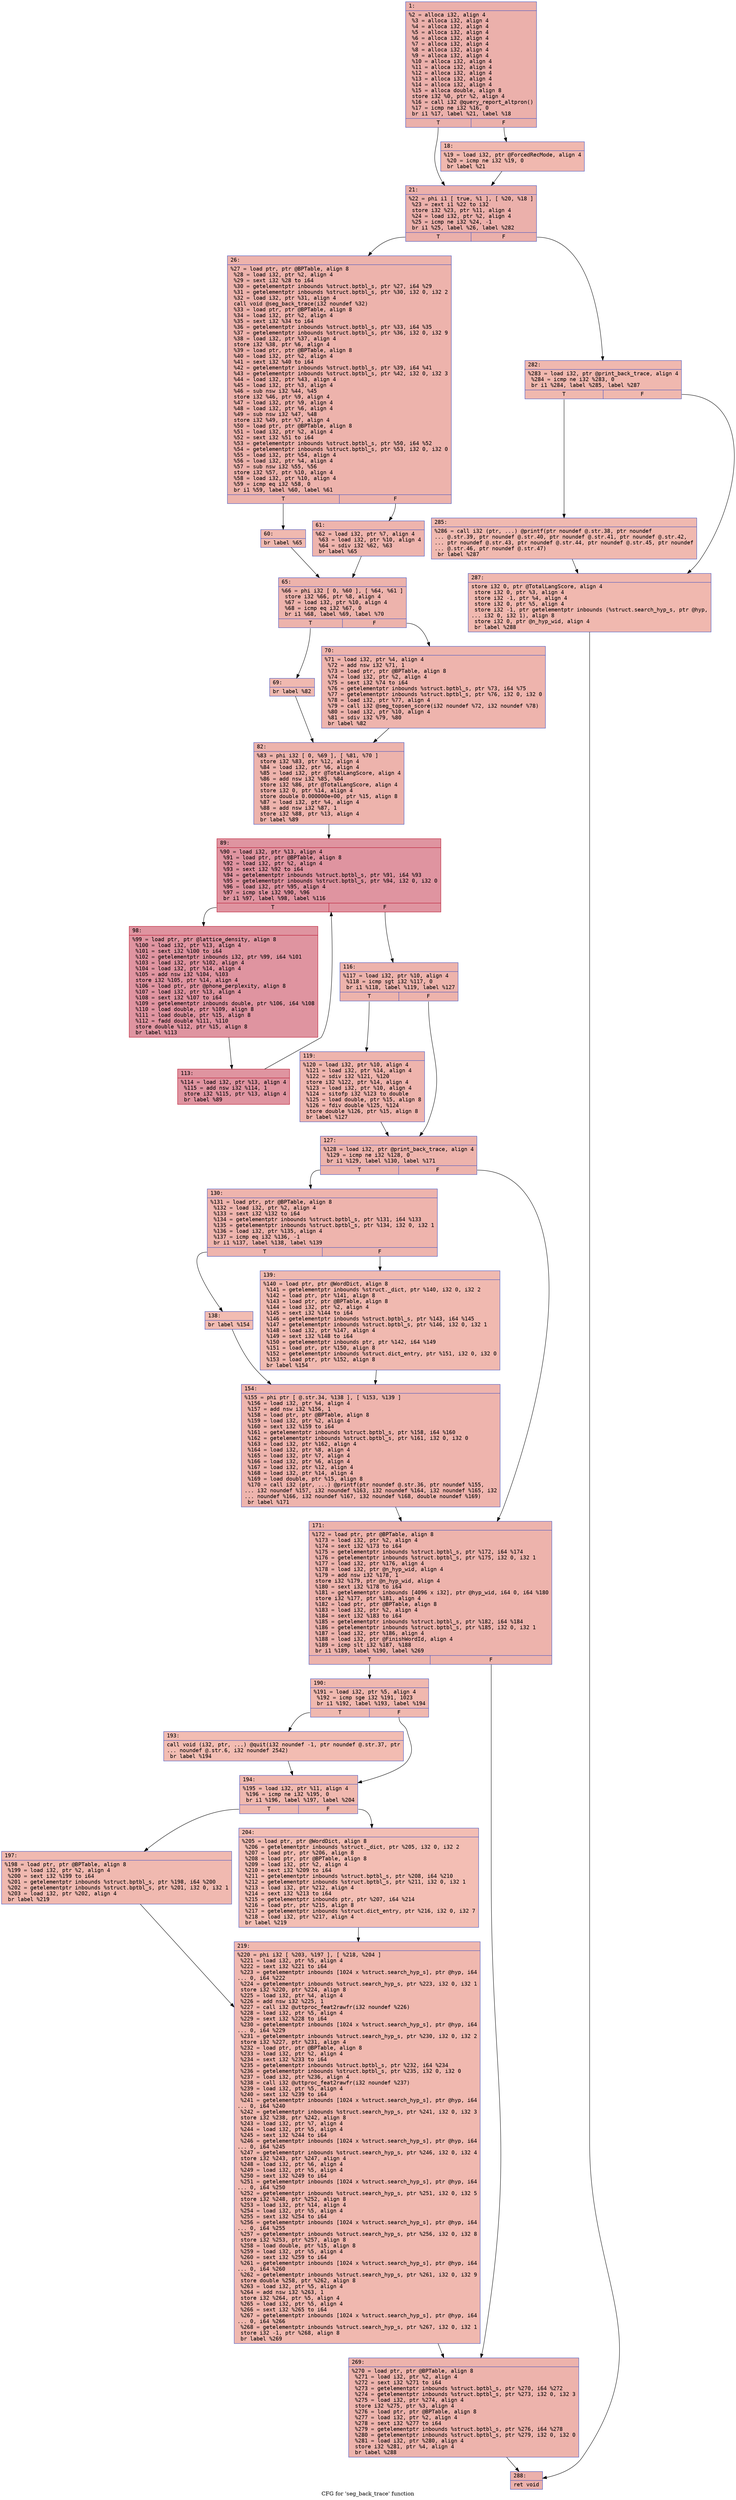 digraph "CFG for 'seg_back_trace' function" {
	label="CFG for 'seg_back_trace' function";

	Node0x600002039db0 [shape=record,color="#3d50c3ff", style=filled, fillcolor="#d24b4070" fontname="Courier",label="{1:\l|  %2 = alloca i32, align 4\l  %3 = alloca i32, align 4\l  %4 = alloca i32, align 4\l  %5 = alloca i32, align 4\l  %6 = alloca i32, align 4\l  %7 = alloca i32, align 4\l  %8 = alloca i32, align 4\l  %9 = alloca i32, align 4\l  %10 = alloca i32, align 4\l  %11 = alloca i32, align 4\l  %12 = alloca i32, align 4\l  %13 = alloca i32, align 4\l  %14 = alloca i32, align 4\l  %15 = alloca double, align 8\l  store i32 %0, ptr %2, align 4\l  %16 = call i32 @query_report_altpron()\l  %17 = icmp ne i32 %16, 0\l  br i1 %17, label %21, label %18\l|{<s0>T|<s1>F}}"];
	Node0x600002039db0:s0 -> Node0x600002039ea0[tooltip="1 -> 21\nProbability 62.50%" ];
	Node0x600002039db0:s1 -> Node0x600002039e50[tooltip="1 -> 18\nProbability 37.50%" ];
	Node0x600002039e50 [shape=record,color="#3d50c3ff", style=filled, fillcolor="#dc5d4a70" fontname="Courier",label="{18:\l|  %19 = load i32, ptr @ForcedRecMode, align 4\l  %20 = icmp ne i32 %19, 0\l  br label %21\l}"];
	Node0x600002039e50 -> Node0x600002039ea0[tooltip="18 -> 21\nProbability 100.00%" ];
	Node0x600002039ea0 [shape=record,color="#3d50c3ff", style=filled, fillcolor="#d24b4070" fontname="Courier",label="{21:\l|  %22 = phi i1 [ true, %1 ], [ %20, %18 ]\l  %23 = zext i1 %22 to i32\l  store i32 %23, ptr %11, align 4\l  %24 = load i32, ptr %2, align 4\l  %25 = icmp ne i32 %24, -1\l  br i1 %25, label %26, label %282\l|{<s0>T|<s1>F}}"];
	Node0x600002039ea0:s0 -> Node0x600002039ef0[tooltip="21 -> 26\nProbability 62.50%" ];
	Node0x600002039ea0:s1 -> Node0x60000203a6c0[tooltip="21 -> 282\nProbability 37.50%" ];
	Node0x600002039ef0 [shape=record,color="#3d50c3ff", style=filled, fillcolor="#d6524470" fontname="Courier",label="{26:\l|  %27 = load ptr, ptr @BPTable, align 8\l  %28 = load i32, ptr %2, align 4\l  %29 = sext i32 %28 to i64\l  %30 = getelementptr inbounds %struct.bptbl_s, ptr %27, i64 %29\l  %31 = getelementptr inbounds %struct.bptbl_s, ptr %30, i32 0, i32 2\l  %32 = load i32, ptr %31, align 4\l  call void @seg_back_trace(i32 noundef %32)\l  %33 = load ptr, ptr @BPTable, align 8\l  %34 = load i32, ptr %2, align 4\l  %35 = sext i32 %34 to i64\l  %36 = getelementptr inbounds %struct.bptbl_s, ptr %33, i64 %35\l  %37 = getelementptr inbounds %struct.bptbl_s, ptr %36, i32 0, i32 9\l  %38 = load i32, ptr %37, align 4\l  store i32 %38, ptr %6, align 4\l  %39 = load ptr, ptr @BPTable, align 8\l  %40 = load i32, ptr %2, align 4\l  %41 = sext i32 %40 to i64\l  %42 = getelementptr inbounds %struct.bptbl_s, ptr %39, i64 %41\l  %43 = getelementptr inbounds %struct.bptbl_s, ptr %42, i32 0, i32 3\l  %44 = load i32, ptr %43, align 4\l  %45 = load i32, ptr %3, align 4\l  %46 = sub nsw i32 %44, %45\l  store i32 %46, ptr %9, align 4\l  %47 = load i32, ptr %9, align 4\l  %48 = load i32, ptr %6, align 4\l  %49 = sub nsw i32 %47, %48\l  store i32 %49, ptr %7, align 4\l  %50 = load ptr, ptr @BPTable, align 8\l  %51 = load i32, ptr %2, align 4\l  %52 = sext i32 %51 to i64\l  %53 = getelementptr inbounds %struct.bptbl_s, ptr %50, i64 %52\l  %54 = getelementptr inbounds %struct.bptbl_s, ptr %53, i32 0, i32 0\l  %55 = load i32, ptr %54, align 4\l  %56 = load i32, ptr %4, align 4\l  %57 = sub nsw i32 %55, %56\l  store i32 %57, ptr %10, align 4\l  %58 = load i32, ptr %10, align 4\l  %59 = icmp eq i32 %58, 0\l  br i1 %59, label %60, label %61\l|{<s0>T|<s1>F}}"];
	Node0x600002039ef0:s0 -> Node0x600002039f40[tooltip="26 -> 60\nProbability 37.50%" ];
	Node0x600002039ef0:s1 -> Node0x600002039f90[tooltip="26 -> 61\nProbability 62.50%" ];
	Node0x600002039f40 [shape=record,color="#3d50c3ff", style=filled, fillcolor="#de614d70" fontname="Courier",label="{60:\l|  br label %65\l}"];
	Node0x600002039f40 -> Node0x600002039fe0[tooltip="60 -> 65\nProbability 100.00%" ];
	Node0x600002039f90 [shape=record,color="#3d50c3ff", style=filled, fillcolor="#d8564670" fontname="Courier",label="{61:\l|  %62 = load i32, ptr %7, align 4\l  %63 = load i32, ptr %10, align 4\l  %64 = sdiv i32 %62, %63\l  br label %65\l}"];
	Node0x600002039f90 -> Node0x600002039fe0[tooltip="61 -> 65\nProbability 100.00%" ];
	Node0x600002039fe0 [shape=record,color="#3d50c3ff", style=filled, fillcolor="#d6524470" fontname="Courier",label="{65:\l|  %66 = phi i32 [ 0, %60 ], [ %64, %61 ]\l  store i32 %66, ptr %8, align 4\l  %67 = load i32, ptr %10, align 4\l  %68 = icmp eq i32 %67, 0\l  br i1 %68, label %69, label %70\l|{<s0>T|<s1>F}}"];
	Node0x600002039fe0:s0 -> Node0x60000203a030[tooltip="65 -> 69\nProbability 37.50%" ];
	Node0x600002039fe0:s1 -> Node0x60000203a080[tooltip="65 -> 70\nProbability 62.50%" ];
	Node0x60000203a030 [shape=record,color="#3d50c3ff", style=filled, fillcolor="#de614d70" fontname="Courier",label="{69:\l|  br label %82\l}"];
	Node0x60000203a030 -> Node0x60000203a0d0[tooltip="69 -> 82\nProbability 100.00%" ];
	Node0x60000203a080 [shape=record,color="#3d50c3ff", style=filled, fillcolor="#d8564670" fontname="Courier",label="{70:\l|  %71 = load i32, ptr %4, align 4\l  %72 = add nsw i32 %71, 1\l  %73 = load ptr, ptr @BPTable, align 8\l  %74 = load i32, ptr %2, align 4\l  %75 = sext i32 %74 to i64\l  %76 = getelementptr inbounds %struct.bptbl_s, ptr %73, i64 %75\l  %77 = getelementptr inbounds %struct.bptbl_s, ptr %76, i32 0, i32 0\l  %78 = load i32, ptr %77, align 4\l  %79 = call i32 @seg_topsen_score(i32 noundef %72, i32 noundef %78)\l  %80 = load i32, ptr %10, align 4\l  %81 = sdiv i32 %79, %80\l  br label %82\l}"];
	Node0x60000203a080 -> Node0x60000203a0d0[tooltip="70 -> 82\nProbability 100.00%" ];
	Node0x60000203a0d0 [shape=record,color="#3d50c3ff", style=filled, fillcolor="#d6524470" fontname="Courier",label="{82:\l|  %83 = phi i32 [ 0, %69 ], [ %81, %70 ]\l  store i32 %83, ptr %12, align 4\l  %84 = load i32, ptr %6, align 4\l  %85 = load i32, ptr @TotalLangScore, align 4\l  %86 = add nsw i32 %85, %84\l  store i32 %86, ptr @TotalLangScore, align 4\l  store i32 0, ptr %14, align 4\l  store double 0.000000e+00, ptr %15, align 8\l  %87 = load i32, ptr %4, align 4\l  %88 = add nsw i32 %87, 1\l  store i32 %88, ptr %13, align 4\l  br label %89\l}"];
	Node0x60000203a0d0 -> Node0x60000203a120[tooltip="82 -> 89\nProbability 100.00%" ];
	Node0x60000203a120 [shape=record,color="#b70d28ff", style=filled, fillcolor="#b70d2870" fontname="Courier",label="{89:\l|  %90 = load i32, ptr %13, align 4\l  %91 = load ptr, ptr @BPTable, align 8\l  %92 = load i32, ptr %2, align 4\l  %93 = sext i32 %92 to i64\l  %94 = getelementptr inbounds %struct.bptbl_s, ptr %91, i64 %93\l  %95 = getelementptr inbounds %struct.bptbl_s, ptr %94, i32 0, i32 0\l  %96 = load i32, ptr %95, align 4\l  %97 = icmp sle i32 %90, %96\l  br i1 %97, label %98, label %116\l|{<s0>T|<s1>F}}"];
	Node0x60000203a120:s0 -> Node0x60000203a170[tooltip="89 -> 98\nProbability 96.88%" ];
	Node0x60000203a120:s1 -> Node0x60000203a210[tooltip="89 -> 116\nProbability 3.12%" ];
	Node0x60000203a170 [shape=record,color="#b70d28ff", style=filled, fillcolor="#b70d2870" fontname="Courier",label="{98:\l|  %99 = load ptr, ptr @lattice_density, align 8\l  %100 = load i32, ptr %13, align 4\l  %101 = sext i32 %100 to i64\l  %102 = getelementptr inbounds i32, ptr %99, i64 %101\l  %103 = load i32, ptr %102, align 4\l  %104 = load i32, ptr %14, align 4\l  %105 = add nsw i32 %104, %103\l  store i32 %105, ptr %14, align 4\l  %106 = load ptr, ptr @phone_perplexity, align 8\l  %107 = load i32, ptr %13, align 4\l  %108 = sext i32 %107 to i64\l  %109 = getelementptr inbounds double, ptr %106, i64 %108\l  %110 = load double, ptr %109, align 8\l  %111 = load double, ptr %15, align 8\l  %112 = fadd double %111, %110\l  store double %112, ptr %15, align 8\l  br label %113\l}"];
	Node0x60000203a170 -> Node0x60000203a1c0[tooltip="98 -> 113\nProbability 100.00%" ];
	Node0x60000203a1c0 [shape=record,color="#b70d28ff", style=filled, fillcolor="#b70d2870" fontname="Courier",label="{113:\l|  %114 = load i32, ptr %13, align 4\l  %115 = add nsw i32 %114, 1\l  store i32 %115, ptr %13, align 4\l  br label %89\l}"];
	Node0x60000203a1c0 -> Node0x60000203a120[tooltip="113 -> 89\nProbability 100.00%" ];
	Node0x60000203a210 [shape=record,color="#3d50c3ff", style=filled, fillcolor="#d6524470" fontname="Courier",label="{116:\l|  %117 = load i32, ptr %10, align 4\l  %118 = icmp sgt i32 %117, 0\l  br i1 %118, label %119, label %127\l|{<s0>T|<s1>F}}"];
	Node0x60000203a210:s0 -> Node0x60000203a260[tooltip="116 -> 119\nProbability 62.50%" ];
	Node0x60000203a210:s1 -> Node0x60000203a2b0[tooltip="116 -> 127\nProbability 37.50%" ];
	Node0x60000203a260 [shape=record,color="#3d50c3ff", style=filled, fillcolor="#d8564670" fontname="Courier",label="{119:\l|  %120 = load i32, ptr %10, align 4\l  %121 = load i32, ptr %14, align 4\l  %122 = sdiv i32 %121, %120\l  store i32 %122, ptr %14, align 4\l  %123 = load i32, ptr %10, align 4\l  %124 = sitofp i32 %123 to double\l  %125 = load double, ptr %15, align 8\l  %126 = fdiv double %125, %124\l  store double %126, ptr %15, align 8\l  br label %127\l}"];
	Node0x60000203a260 -> Node0x60000203a2b0[tooltip="119 -> 127\nProbability 100.00%" ];
	Node0x60000203a2b0 [shape=record,color="#3d50c3ff", style=filled, fillcolor="#d6524470" fontname="Courier",label="{127:\l|  %128 = load i32, ptr @print_back_trace, align 4\l  %129 = icmp ne i32 %128, 0\l  br i1 %129, label %130, label %171\l|{<s0>T|<s1>F}}"];
	Node0x60000203a2b0:s0 -> Node0x60000203a300[tooltip="127 -> 130\nProbability 62.50%" ];
	Node0x60000203a2b0:s1 -> Node0x60000203a440[tooltip="127 -> 171\nProbability 37.50%" ];
	Node0x60000203a300 [shape=record,color="#3d50c3ff", style=filled, fillcolor="#d8564670" fontname="Courier",label="{130:\l|  %131 = load ptr, ptr @BPTable, align 8\l  %132 = load i32, ptr %2, align 4\l  %133 = sext i32 %132 to i64\l  %134 = getelementptr inbounds %struct.bptbl_s, ptr %131, i64 %133\l  %135 = getelementptr inbounds %struct.bptbl_s, ptr %134, i32 0, i32 1\l  %136 = load i32, ptr %135, align 4\l  %137 = icmp eq i32 %136, -1\l  br i1 %137, label %138, label %139\l|{<s0>T|<s1>F}}"];
	Node0x60000203a300:s0 -> Node0x60000203a350[tooltip="130 -> 138\nProbability 37.50%" ];
	Node0x60000203a300:s1 -> Node0x60000203a3a0[tooltip="130 -> 139\nProbability 62.50%" ];
	Node0x60000203a350 [shape=record,color="#3d50c3ff", style=filled, fillcolor="#e1675170" fontname="Courier",label="{138:\l|  br label %154\l}"];
	Node0x60000203a350 -> Node0x60000203a3f0[tooltip="138 -> 154\nProbability 100.00%" ];
	Node0x60000203a3a0 [shape=record,color="#3d50c3ff", style=filled, fillcolor="#de614d70" fontname="Courier",label="{139:\l|  %140 = load ptr, ptr @WordDict, align 8\l  %141 = getelementptr inbounds %struct._dict, ptr %140, i32 0, i32 2\l  %142 = load ptr, ptr %141, align 8\l  %143 = load ptr, ptr @BPTable, align 8\l  %144 = load i32, ptr %2, align 4\l  %145 = sext i32 %144 to i64\l  %146 = getelementptr inbounds %struct.bptbl_s, ptr %143, i64 %145\l  %147 = getelementptr inbounds %struct.bptbl_s, ptr %146, i32 0, i32 1\l  %148 = load i32, ptr %147, align 4\l  %149 = sext i32 %148 to i64\l  %150 = getelementptr inbounds ptr, ptr %142, i64 %149\l  %151 = load ptr, ptr %150, align 8\l  %152 = getelementptr inbounds %struct.dict_entry, ptr %151, i32 0, i32 0\l  %153 = load ptr, ptr %152, align 8\l  br label %154\l}"];
	Node0x60000203a3a0 -> Node0x60000203a3f0[tooltip="139 -> 154\nProbability 100.00%" ];
	Node0x60000203a3f0 [shape=record,color="#3d50c3ff", style=filled, fillcolor="#d8564670" fontname="Courier",label="{154:\l|  %155 = phi ptr [ @.str.34, %138 ], [ %153, %139 ]\l  %156 = load i32, ptr %4, align 4\l  %157 = add nsw i32 %156, 1\l  %158 = load ptr, ptr @BPTable, align 8\l  %159 = load i32, ptr %2, align 4\l  %160 = sext i32 %159 to i64\l  %161 = getelementptr inbounds %struct.bptbl_s, ptr %158, i64 %160\l  %162 = getelementptr inbounds %struct.bptbl_s, ptr %161, i32 0, i32 0\l  %163 = load i32, ptr %162, align 4\l  %164 = load i32, ptr %8, align 4\l  %165 = load i32, ptr %7, align 4\l  %166 = load i32, ptr %6, align 4\l  %167 = load i32, ptr %12, align 4\l  %168 = load i32, ptr %14, align 4\l  %169 = load double, ptr %15, align 8\l  %170 = call i32 (ptr, ...) @printf(ptr noundef @.str.36, ptr noundef %155,\l... i32 noundef %157, i32 noundef %163, i32 noundef %164, i32 noundef %165, i32\l... noundef %166, i32 noundef %167, i32 noundef %168, double noundef %169)\l  br label %171\l}"];
	Node0x60000203a3f0 -> Node0x60000203a440[tooltip="154 -> 171\nProbability 100.00%" ];
	Node0x60000203a440 [shape=record,color="#3d50c3ff", style=filled, fillcolor="#d6524470" fontname="Courier",label="{171:\l|  %172 = load ptr, ptr @BPTable, align 8\l  %173 = load i32, ptr %2, align 4\l  %174 = sext i32 %173 to i64\l  %175 = getelementptr inbounds %struct.bptbl_s, ptr %172, i64 %174\l  %176 = getelementptr inbounds %struct.bptbl_s, ptr %175, i32 0, i32 1\l  %177 = load i32, ptr %176, align 4\l  %178 = load i32, ptr @n_hyp_wid, align 4\l  %179 = add nsw i32 %178, 1\l  store i32 %179, ptr @n_hyp_wid, align 4\l  %180 = sext i32 %178 to i64\l  %181 = getelementptr inbounds [4096 x i32], ptr @hyp_wid, i64 0, i64 %180\l  store i32 %177, ptr %181, align 4\l  %182 = load ptr, ptr @BPTable, align 8\l  %183 = load i32, ptr %2, align 4\l  %184 = sext i32 %183 to i64\l  %185 = getelementptr inbounds %struct.bptbl_s, ptr %182, i64 %184\l  %186 = getelementptr inbounds %struct.bptbl_s, ptr %185, i32 0, i32 1\l  %187 = load i32, ptr %186, align 4\l  %188 = load i32, ptr @FinishWordId, align 4\l  %189 = icmp slt i32 %187, %188\l  br i1 %189, label %190, label %269\l|{<s0>T|<s1>F}}"];
	Node0x60000203a440:s0 -> Node0x60000203a490[tooltip="171 -> 190\nProbability 50.00%" ];
	Node0x60000203a440:s1 -> Node0x60000203a670[tooltip="171 -> 269\nProbability 50.00%" ];
	Node0x60000203a490 [shape=record,color="#3d50c3ff", style=filled, fillcolor="#dc5d4a70" fontname="Courier",label="{190:\l|  %191 = load i32, ptr %5, align 4\l  %192 = icmp sge i32 %191, 1023\l  br i1 %192, label %193, label %194\l|{<s0>T|<s1>F}}"];
	Node0x60000203a490:s0 -> Node0x60000203a4e0[tooltip="190 -> 193\nProbability 50.00%" ];
	Node0x60000203a490:s1 -> Node0x60000203a530[tooltip="190 -> 194\nProbability 50.00%" ];
	Node0x60000203a4e0 [shape=record,color="#3d50c3ff", style=filled, fillcolor="#e1675170" fontname="Courier",label="{193:\l|  call void (i32, ptr, ...) @quit(i32 noundef -1, ptr noundef @.str.37, ptr\l... noundef @.str.6, i32 noundef 2542)\l  br label %194\l}"];
	Node0x60000203a4e0 -> Node0x60000203a530[tooltip="193 -> 194\nProbability 100.00%" ];
	Node0x60000203a530 [shape=record,color="#3d50c3ff", style=filled, fillcolor="#dc5d4a70" fontname="Courier",label="{194:\l|  %195 = load i32, ptr %11, align 4\l  %196 = icmp ne i32 %195, 0\l  br i1 %196, label %197, label %204\l|{<s0>T|<s1>F}}"];
	Node0x60000203a530:s0 -> Node0x60000203a580[tooltip="194 -> 197\nProbability 62.50%" ];
	Node0x60000203a530:s1 -> Node0x60000203a5d0[tooltip="194 -> 204\nProbability 37.50%" ];
	Node0x60000203a580 [shape=record,color="#3d50c3ff", style=filled, fillcolor="#de614d70" fontname="Courier",label="{197:\l|  %198 = load ptr, ptr @BPTable, align 8\l  %199 = load i32, ptr %2, align 4\l  %200 = sext i32 %199 to i64\l  %201 = getelementptr inbounds %struct.bptbl_s, ptr %198, i64 %200\l  %202 = getelementptr inbounds %struct.bptbl_s, ptr %201, i32 0, i32 1\l  %203 = load i32, ptr %202, align 4\l  br label %219\l}"];
	Node0x60000203a580 -> Node0x60000203a620[tooltip="197 -> 219\nProbability 100.00%" ];
	Node0x60000203a5d0 [shape=record,color="#3d50c3ff", style=filled, fillcolor="#e36c5570" fontname="Courier",label="{204:\l|  %205 = load ptr, ptr @WordDict, align 8\l  %206 = getelementptr inbounds %struct._dict, ptr %205, i32 0, i32 2\l  %207 = load ptr, ptr %206, align 8\l  %208 = load ptr, ptr @BPTable, align 8\l  %209 = load i32, ptr %2, align 4\l  %210 = sext i32 %209 to i64\l  %211 = getelementptr inbounds %struct.bptbl_s, ptr %208, i64 %210\l  %212 = getelementptr inbounds %struct.bptbl_s, ptr %211, i32 0, i32 1\l  %213 = load i32, ptr %212, align 4\l  %214 = sext i32 %213 to i64\l  %215 = getelementptr inbounds ptr, ptr %207, i64 %214\l  %216 = load ptr, ptr %215, align 8\l  %217 = getelementptr inbounds %struct.dict_entry, ptr %216, i32 0, i32 7\l  %218 = load i32, ptr %217, align 4\l  br label %219\l}"];
	Node0x60000203a5d0 -> Node0x60000203a620[tooltip="204 -> 219\nProbability 100.00%" ];
	Node0x60000203a620 [shape=record,color="#3d50c3ff", style=filled, fillcolor="#dc5d4a70" fontname="Courier",label="{219:\l|  %220 = phi i32 [ %203, %197 ], [ %218, %204 ]\l  %221 = load i32, ptr %5, align 4\l  %222 = sext i32 %221 to i64\l  %223 = getelementptr inbounds [1024 x %struct.search_hyp_s], ptr @hyp, i64\l... 0, i64 %222\l  %224 = getelementptr inbounds %struct.search_hyp_s, ptr %223, i32 0, i32 1\l  store i32 %220, ptr %224, align 8\l  %225 = load i32, ptr %4, align 4\l  %226 = add nsw i32 %225, 1\l  %227 = call i32 @uttproc_feat2rawfr(i32 noundef %226)\l  %228 = load i32, ptr %5, align 4\l  %229 = sext i32 %228 to i64\l  %230 = getelementptr inbounds [1024 x %struct.search_hyp_s], ptr @hyp, i64\l... 0, i64 %229\l  %231 = getelementptr inbounds %struct.search_hyp_s, ptr %230, i32 0, i32 2\l  store i32 %227, ptr %231, align 4\l  %232 = load ptr, ptr @BPTable, align 8\l  %233 = load i32, ptr %2, align 4\l  %234 = sext i32 %233 to i64\l  %235 = getelementptr inbounds %struct.bptbl_s, ptr %232, i64 %234\l  %236 = getelementptr inbounds %struct.bptbl_s, ptr %235, i32 0, i32 0\l  %237 = load i32, ptr %236, align 4\l  %238 = call i32 @uttproc_feat2rawfr(i32 noundef %237)\l  %239 = load i32, ptr %5, align 4\l  %240 = sext i32 %239 to i64\l  %241 = getelementptr inbounds [1024 x %struct.search_hyp_s], ptr @hyp, i64\l... 0, i64 %240\l  %242 = getelementptr inbounds %struct.search_hyp_s, ptr %241, i32 0, i32 3\l  store i32 %238, ptr %242, align 8\l  %243 = load i32, ptr %7, align 4\l  %244 = load i32, ptr %5, align 4\l  %245 = sext i32 %244 to i64\l  %246 = getelementptr inbounds [1024 x %struct.search_hyp_s], ptr @hyp, i64\l... 0, i64 %245\l  %247 = getelementptr inbounds %struct.search_hyp_s, ptr %246, i32 0, i32 4\l  store i32 %243, ptr %247, align 4\l  %248 = load i32, ptr %6, align 4\l  %249 = load i32, ptr %5, align 4\l  %250 = sext i32 %249 to i64\l  %251 = getelementptr inbounds [1024 x %struct.search_hyp_s], ptr @hyp, i64\l... 0, i64 %250\l  %252 = getelementptr inbounds %struct.search_hyp_s, ptr %251, i32 0, i32 5\l  store i32 %248, ptr %252, align 8\l  %253 = load i32, ptr %14, align 4\l  %254 = load i32, ptr %5, align 4\l  %255 = sext i32 %254 to i64\l  %256 = getelementptr inbounds [1024 x %struct.search_hyp_s], ptr @hyp, i64\l... 0, i64 %255\l  %257 = getelementptr inbounds %struct.search_hyp_s, ptr %256, i32 0, i32 8\l  store i32 %253, ptr %257, align 8\l  %258 = load double, ptr %15, align 8\l  %259 = load i32, ptr %5, align 4\l  %260 = sext i32 %259 to i64\l  %261 = getelementptr inbounds [1024 x %struct.search_hyp_s], ptr @hyp, i64\l... 0, i64 %260\l  %262 = getelementptr inbounds %struct.search_hyp_s, ptr %261, i32 0, i32 9\l  store double %258, ptr %262, align 8\l  %263 = load i32, ptr %5, align 4\l  %264 = add nsw i32 %263, 1\l  store i32 %264, ptr %5, align 4\l  %265 = load i32, ptr %5, align 4\l  %266 = sext i32 %265 to i64\l  %267 = getelementptr inbounds [1024 x %struct.search_hyp_s], ptr @hyp, i64\l... 0, i64 %266\l  %268 = getelementptr inbounds %struct.search_hyp_s, ptr %267, i32 0, i32 1\l  store i32 -1, ptr %268, align 8\l  br label %269\l}"];
	Node0x60000203a620 -> Node0x60000203a670[tooltip="219 -> 269\nProbability 100.00%" ];
	Node0x60000203a670 [shape=record,color="#3d50c3ff", style=filled, fillcolor="#d6524470" fontname="Courier",label="{269:\l|  %270 = load ptr, ptr @BPTable, align 8\l  %271 = load i32, ptr %2, align 4\l  %272 = sext i32 %271 to i64\l  %273 = getelementptr inbounds %struct.bptbl_s, ptr %270, i64 %272\l  %274 = getelementptr inbounds %struct.bptbl_s, ptr %273, i32 0, i32 3\l  %275 = load i32, ptr %274, align 4\l  store i32 %275, ptr %3, align 4\l  %276 = load ptr, ptr @BPTable, align 8\l  %277 = load i32, ptr %2, align 4\l  %278 = sext i32 %277 to i64\l  %279 = getelementptr inbounds %struct.bptbl_s, ptr %276, i64 %278\l  %280 = getelementptr inbounds %struct.bptbl_s, ptr %279, i32 0, i32 0\l  %281 = load i32, ptr %280, align 4\l  store i32 %281, ptr %4, align 4\l  br label %288\l}"];
	Node0x60000203a670 -> Node0x60000203a7b0[tooltip="269 -> 288\nProbability 100.00%" ];
	Node0x60000203a6c0 [shape=record,color="#3d50c3ff", style=filled, fillcolor="#dc5d4a70" fontname="Courier",label="{282:\l|  %283 = load i32, ptr @print_back_trace, align 4\l  %284 = icmp ne i32 %283, 0\l  br i1 %284, label %285, label %287\l|{<s0>T|<s1>F}}"];
	Node0x60000203a6c0:s0 -> Node0x60000203a710[tooltip="282 -> 285\nProbability 62.50%" ];
	Node0x60000203a6c0:s1 -> Node0x60000203a760[tooltip="282 -> 287\nProbability 37.50%" ];
	Node0x60000203a710 [shape=record,color="#3d50c3ff", style=filled, fillcolor="#de614d70" fontname="Courier",label="{285:\l|  %286 = call i32 (ptr, ...) @printf(ptr noundef @.str.38, ptr noundef\l... @.str.39, ptr noundef @.str.40, ptr noundef @.str.41, ptr noundef @.str.42,\l... ptr noundef @.str.43, ptr noundef @.str.44, ptr noundef @.str.45, ptr noundef\l... @.str.46, ptr noundef @.str.47)\l  br label %287\l}"];
	Node0x60000203a710 -> Node0x60000203a760[tooltip="285 -> 287\nProbability 100.00%" ];
	Node0x60000203a760 [shape=record,color="#3d50c3ff", style=filled, fillcolor="#dc5d4a70" fontname="Courier",label="{287:\l|  store i32 0, ptr @TotalLangScore, align 4\l  store i32 0, ptr %3, align 4\l  store i32 -1, ptr %4, align 4\l  store i32 0, ptr %5, align 4\l  store i32 -1, ptr getelementptr inbounds (%struct.search_hyp_s, ptr @hyp,\l... i32 0, i32 1), align 8\l  store i32 0, ptr @n_hyp_wid, align 4\l  br label %288\l}"];
	Node0x60000203a760 -> Node0x60000203a7b0[tooltip="287 -> 288\nProbability 100.00%" ];
	Node0x60000203a7b0 [shape=record,color="#3d50c3ff", style=filled, fillcolor="#d24b4070" fontname="Courier",label="{288:\l|  ret void\l}"];
}
